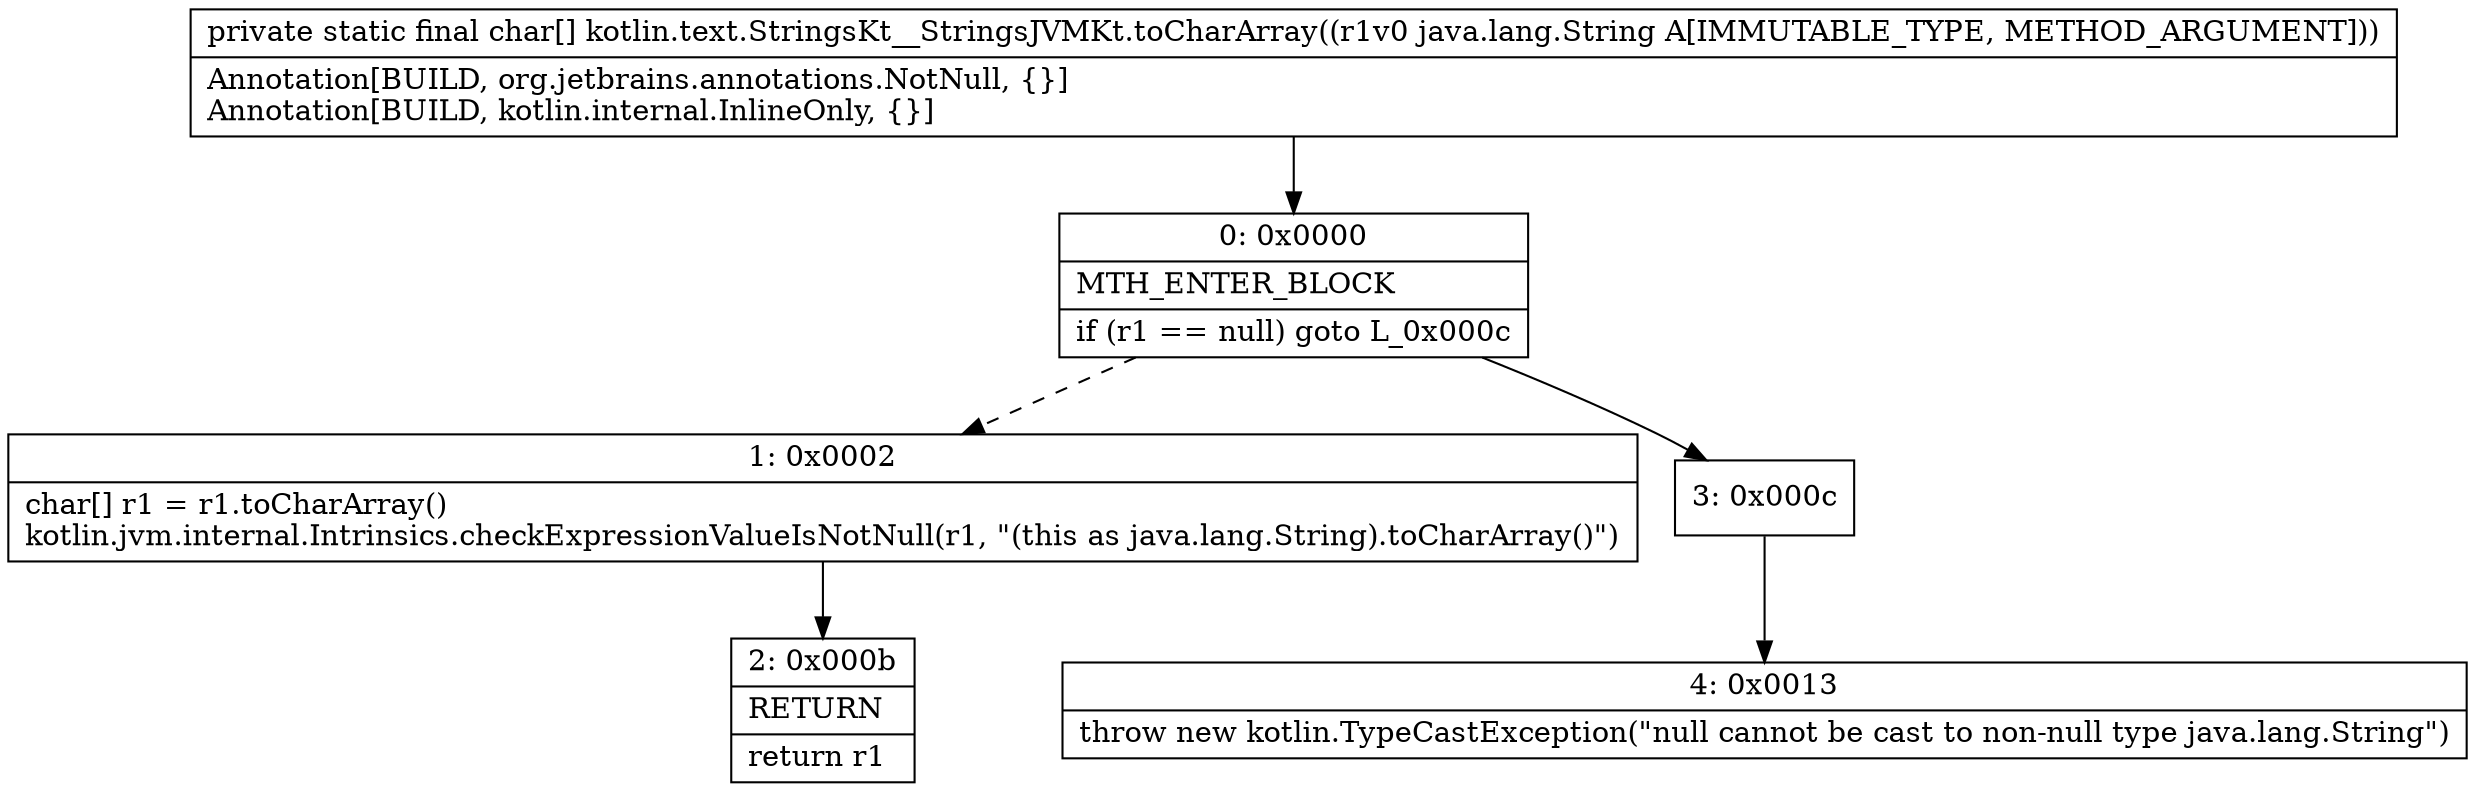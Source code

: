 digraph "CFG forkotlin.text.StringsKt__StringsJVMKt.toCharArray(Ljava\/lang\/String;)[C" {
Node_0 [shape=record,label="{0\:\ 0x0000|MTH_ENTER_BLOCK\l|if (r1 == null) goto L_0x000c\l}"];
Node_1 [shape=record,label="{1\:\ 0x0002|char[] r1 = r1.toCharArray()\lkotlin.jvm.internal.Intrinsics.checkExpressionValueIsNotNull(r1, \"(this as java.lang.String).toCharArray()\")\l}"];
Node_2 [shape=record,label="{2\:\ 0x000b|RETURN\l|return r1\l}"];
Node_3 [shape=record,label="{3\:\ 0x000c}"];
Node_4 [shape=record,label="{4\:\ 0x0013|throw new kotlin.TypeCastException(\"null cannot be cast to non\-null type java.lang.String\")\l}"];
MethodNode[shape=record,label="{private static final char[] kotlin.text.StringsKt__StringsJVMKt.toCharArray((r1v0 java.lang.String A[IMMUTABLE_TYPE, METHOD_ARGUMENT]))  | Annotation[BUILD, org.jetbrains.annotations.NotNull, \{\}]\lAnnotation[BUILD, kotlin.internal.InlineOnly, \{\}]\l}"];
MethodNode -> Node_0;
Node_0 -> Node_1[style=dashed];
Node_0 -> Node_3;
Node_1 -> Node_2;
Node_3 -> Node_4;
}

